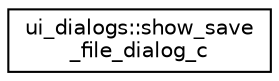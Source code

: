 digraph "Graphical Class Hierarchy"
{
 // LATEX_PDF_SIZE
  edge [fontname="Helvetica",fontsize="10",labelfontname="Helvetica",labelfontsize="10"];
  node [fontname="Helvetica",fontsize="10",shape=record];
  rankdir="LR";
  Node0 [label="ui_dialogs::show_save\l_file_dialog_c",height=0.2,width=0.4,color="black", fillcolor="white", style="filled",URL="$interfaceui__dialogs_1_1show__save__file__dialog__c.html",tooltip="Shows the user a Save-File dialog. Notice, the UI environment must be initialized prior to calling th..."];
}
